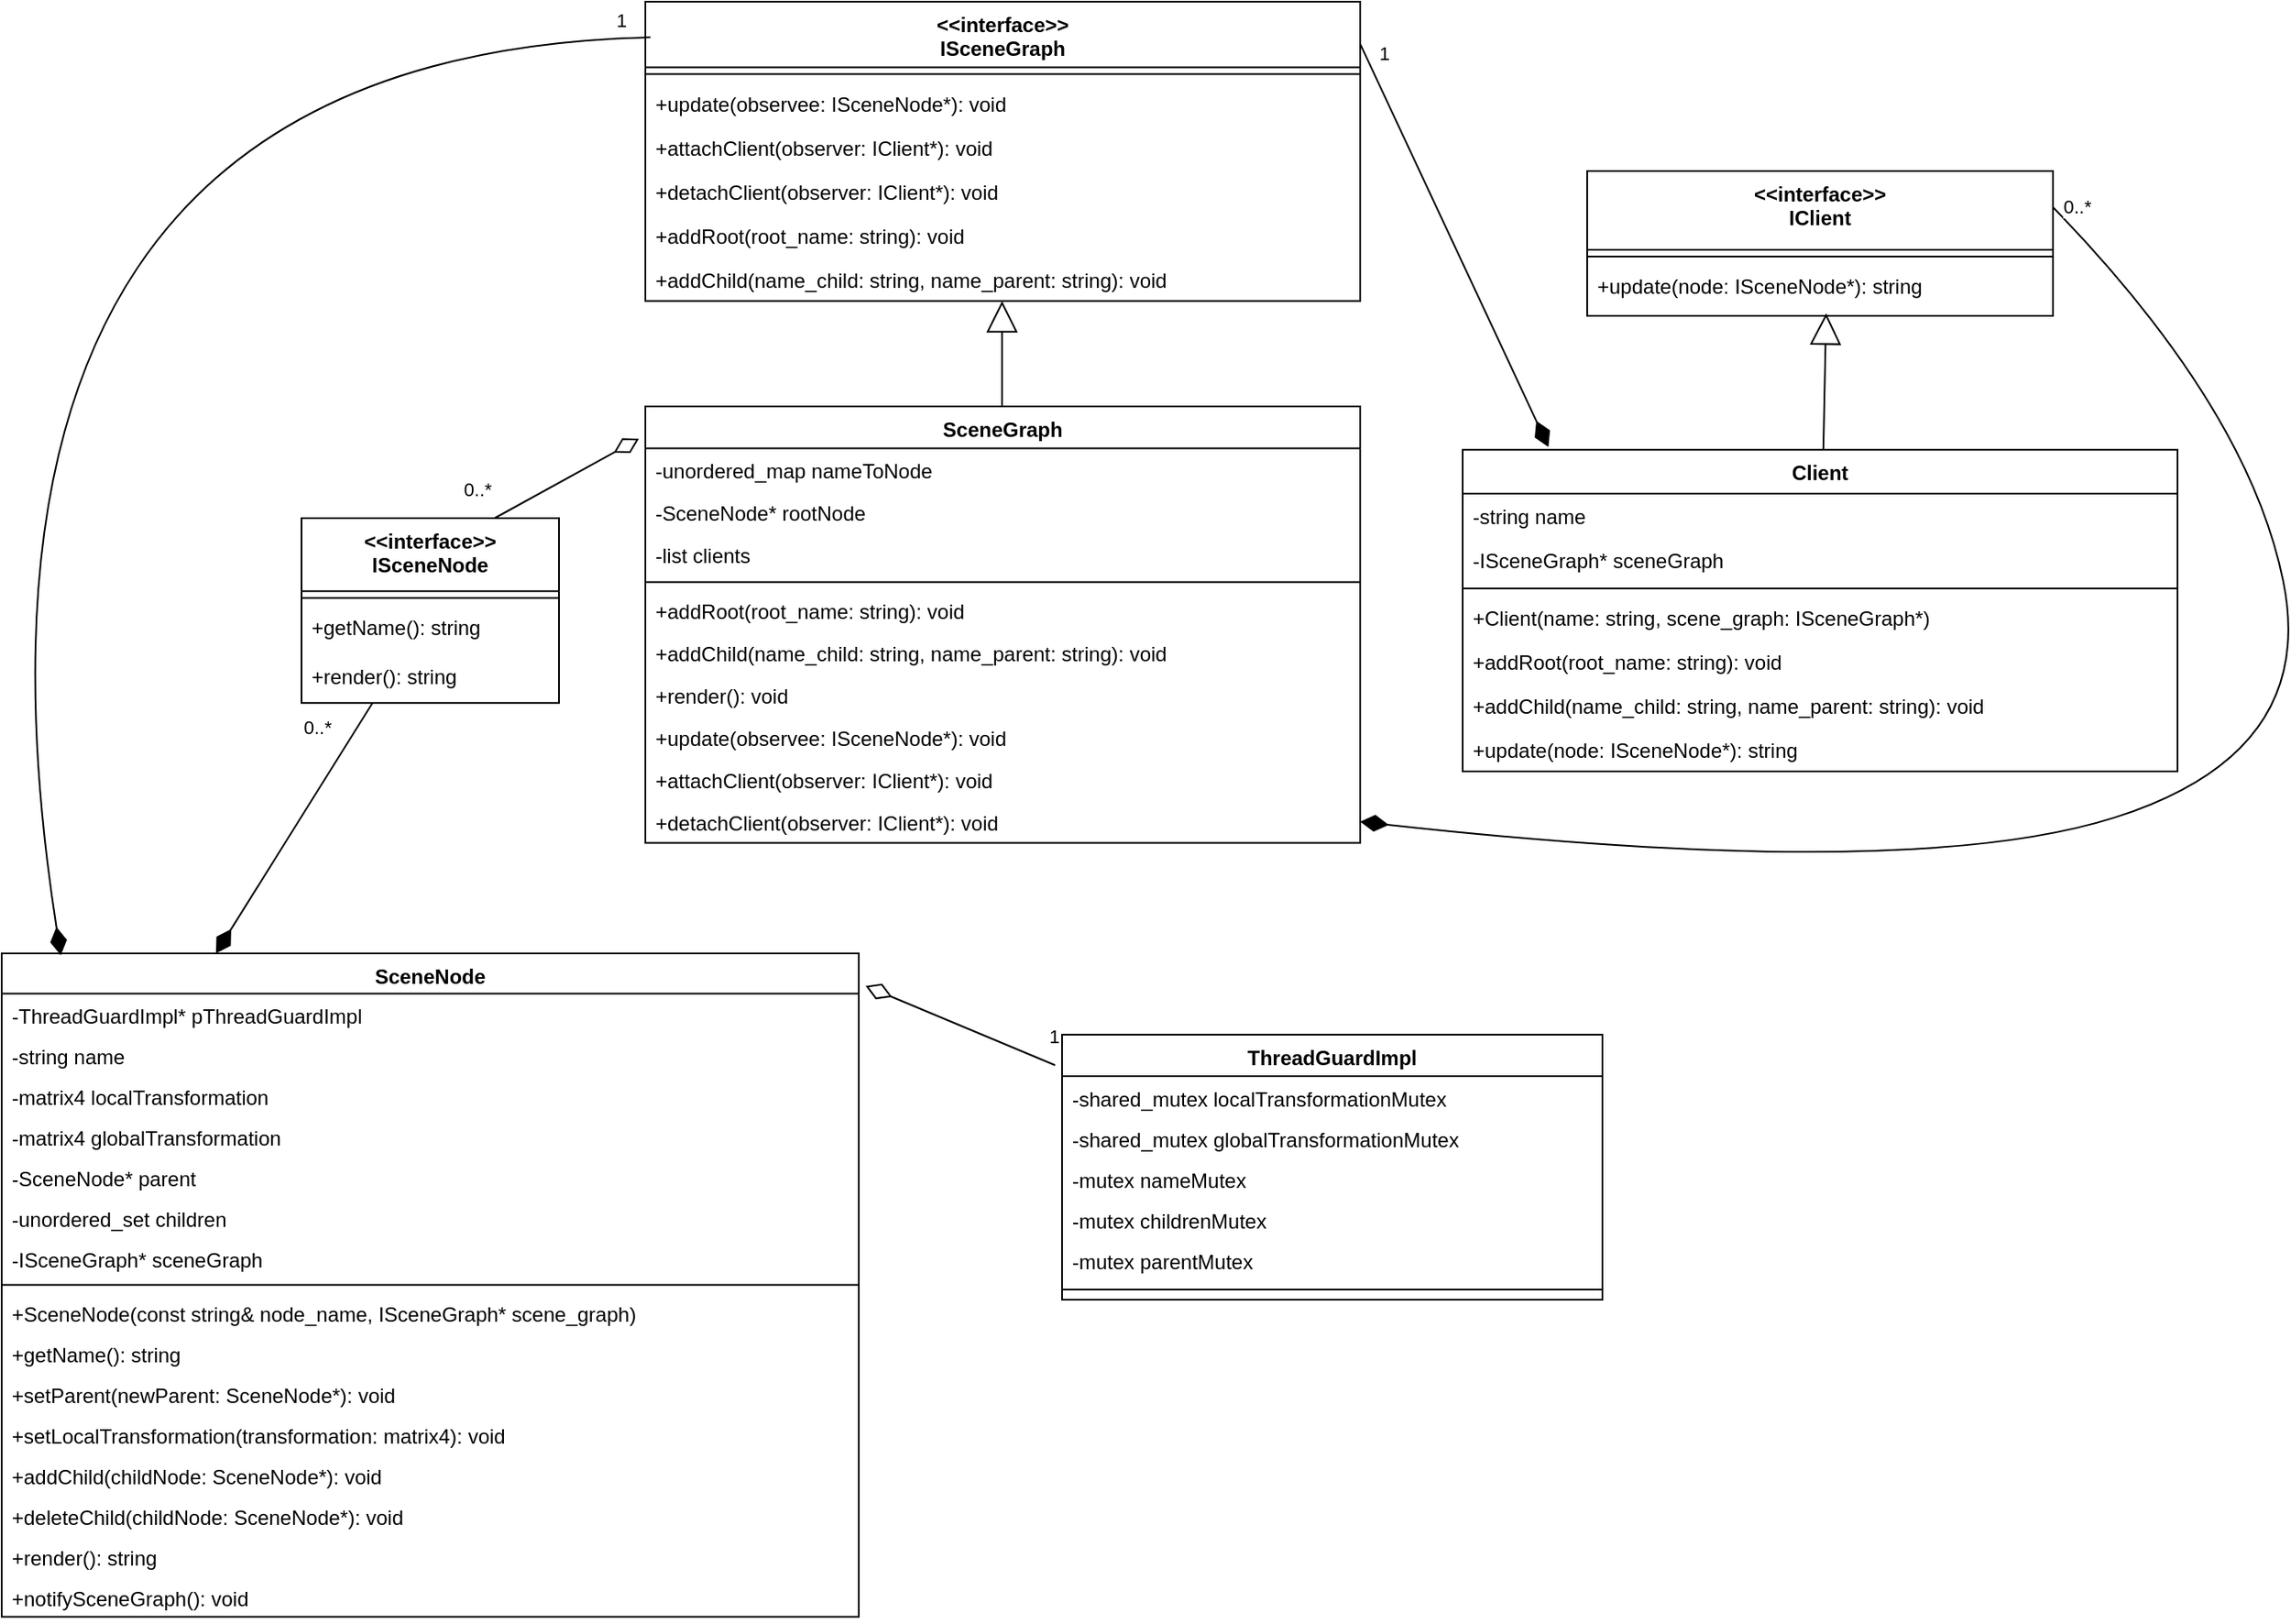 <mxfile version="24.0.4" type="google">
  <diagram id="C5RBs43oDa-KdzZeNtuy" name="Page-1">
    <mxGraphModel grid="1" page="1" gridSize="10" guides="1" tooltips="1" connect="1" arrows="1" fold="1" pageScale="1" pageWidth="827" pageHeight="1169" math="0" shadow="0">
      <root>
        <mxCell id="WIyWlLk6GJQsqaUBKTNV-0" />
        <mxCell id="WIyWlLk6GJQsqaUBKTNV-1" parent="WIyWlLk6GJQsqaUBKTNV-0" />
        <mxCell id="CwtzLpmpygIa4Q22wbx1-0" value="&lt;&lt;interface&gt;&gt;&#xa;ISceneNode" style="swimlane;fontStyle=1;align=center;verticalAlign=top;childLayout=stackLayout;horizontal=1;startSize=43.125;horizontalStack=0;resizeParent=1;resizeParentMax=0;resizeLast=0;collapsible=0;marginBottom=0;" vertex="1" parent="WIyWlLk6GJQsqaUBKTNV-1">
          <mxGeometry x="171" y="325" width="152" height="109.125" as="geometry" />
        </mxCell>
        <mxCell id="CwtzLpmpygIa4Q22wbx1-1" style="line;strokeWidth=1;fillColor=none;align=left;verticalAlign=middle;spacingTop=-1;spacingLeft=3;spacingRight=3;rotatable=0;labelPosition=right;points=[];portConstraint=eastwest;strokeColor=inherit;" vertex="1" parent="CwtzLpmpygIa4Q22wbx1-0">
          <mxGeometry y="43.125" width="152" height="8" as="geometry" />
        </mxCell>
        <mxCell id="CwtzLpmpygIa4Q22wbx1-2" value="+getName(): string" style="text;strokeColor=none;fillColor=none;align=left;verticalAlign=top;spacingLeft=4;spacingRight=4;overflow=hidden;rotatable=0;points=[[0,0.5],[1,0.5]];portConstraint=eastwest;" vertex="1" parent="CwtzLpmpygIa4Q22wbx1-0">
          <mxGeometry y="51.125" width="152" height="29" as="geometry" />
        </mxCell>
        <mxCell id="CwtzLpmpygIa4Q22wbx1-3" value="+render(): string" style="text;strokeColor=none;fillColor=none;align=left;verticalAlign=top;spacingLeft=4;spacingRight=4;overflow=hidden;rotatable=0;points=[[0,0.5],[1,0.5]];portConstraint=eastwest;" vertex="1" parent="CwtzLpmpygIa4Q22wbx1-0">
          <mxGeometry y="80.125" width="152" height="29" as="geometry" />
        </mxCell>
        <mxCell id="CwtzLpmpygIa4Q22wbx1-4" value="SceneNode" style="swimlane;fontStyle=1;align=center;verticalAlign=top;childLayout=stackLayout;horizontal=1;startSize=23.688;horizontalStack=0;resizeParent=1;resizeParentMax=0;resizeLast=0;collapsible=0;marginBottom=0;" vertex="1" parent="WIyWlLk6GJQsqaUBKTNV-1">
          <mxGeometry x="-6" y="582" width="506" height="391.688" as="geometry" />
        </mxCell>
        <mxCell id="CwtzLpmpygIa4Q22wbx1-5" value="-ThreadGuardImpl* pThreadGuardImpl" style="text;strokeColor=none;fillColor=none;align=left;verticalAlign=top;spacingLeft=4;spacingRight=4;overflow=hidden;rotatable=0;points=[[0,0.5],[1,0.5]];portConstraint=eastwest;" vertex="1" parent="CwtzLpmpygIa4Q22wbx1-4">
          <mxGeometry y="23.688" width="506" height="24" as="geometry" />
        </mxCell>
        <mxCell id="CwtzLpmpygIa4Q22wbx1-6" value="-string name" style="text;strokeColor=none;fillColor=none;align=left;verticalAlign=top;spacingLeft=4;spacingRight=4;overflow=hidden;rotatable=0;points=[[0,0.5],[1,0.5]];portConstraint=eastwest;" vertex="1" parent="CwtzLpmpygIa4Q22wbx1-4">
          <mxGeometry y="47.688" width="506" height="24" as="geometry" />
        </mxCell>
        <mxCell id="CwtzLpmpygIa4Q22wbx1-7" value="-matrix4 localTransformation" style="text;strokeColor=none;fillColor=none;align=left;verticalAlign=top;spacingLeft=4;spacingRight=4;overflow=hidden;rotatable=0;points=[[0,0.5],[1,0.5]];portConstraint=eastwest;" vertex="1" parent="CwtzLpmpygIa4Q22wbx1-4">
          <mxGeometry y="71.688" width="506" height="24" as="geometry" />
        </mxCell>
        <mxCell id="CwtzLpmpygIa4Q22wbx1-8" value="-matrix4 globalTransformation" style="text;strokeColor=none;fillColor=none;align=left;verticalAlign=top;spacingLeft=4;spacingRight=4;overflow=hidden;rotatable=0;points=[[0,0.5],[1,0.5]];portConstraint=eastwest;" vertex="1" parent="CwtzLpmpygIa4Q22wbx1-4">
          <mxGeometry y="95.688" width="506" height="24" as="geometry" />
        </mxCell>
        <mxCell id="CwtzLpmpygIa4Q22wbx1-9" value="-SceneNode* parent" style="text;strokeColor=none;fillColor=none;align=left;verticalAlign=top;spacingLeft=4;spacingRight=4;overflow=hidden;rotatable=0;points=[[0,0.5],[1,0.5]];portConstraint=eastwest;" vertex="1" parent="CwtzLpmpygIa4Q22wbx1-4">
          <mxGeometry y="119.688" width="506" height="24" as="geometry" />
        </mxCell>
        <mxCell id="CwtzLpmpygIa4Q22wbx1-10" value="-unordered_set children" style="text;strokeColor=none;fillColor=none;align=left;verticalAlign=top;spacingLeft=4;spacingRight=4;overflow=hidden;rotatable=0;points=[[0,0.5],[1,0.5]];portConstraint=eastwest;" vertex="1" parent="CwtzLpmpygIa4Q22wbx1-4">
          <mxGeometry y="143.688" width="506" height="24" as="geometry" />
        </mxCell>
        <mxCell id="CwtzLpmpygIa4Q22wbx1-11" value="-ISceneGraph* sceneGraph" style="text;strokeColor=none;fillColor=none;align=left;verticalAlign=top;spacingLeft=4;spacingRight=4;overflow=hidden;rotatable=0;points=[[0,0.5],[1,0.5]];portConstraint=eastwest;" vertex="1" parent="CwtzLpmpygIa4Q22wbx1-4">
          <mxGeometry y="167.688" width="506" height="24" as="geometry" />
        </mxCell>
        <mxCell id="CwtzLpmpygIa4Q22wbx1-12" style="line;strokeWidth=1;fillColor=none;align=left;verticalAlign=middle;spacingTop=-1;spacingLeft=3;spacingRight=3;rotatable=0;labelPosition=right;points=[];portConstraint=eastwest;strokeColor=inherit;" vertex="1" parent="CwtzLpmpygIa4Q22wbx1-4">
          <mxGeometry y="191.688" width="506" height="8" as="geometry" />
        </mxCell>
        <mxCell id="CwtzLpmpygIa4Q22wbx1-13" value="+SceneNode(const string&amp; node_name, ISceneGraph* scene_graph)" style="text;strokeColor=none;fillColor=none;align=left;verticalAlign=top;spacingLeft=4;spacingRight=4;overflow=hidden;rotatable=0;points=[[0,0.5],[1,0.5]];portConstraint=eastwest;" vertex="1" parent="CwtzLpmpygIa4Q22wbx1-4">
          <mxGeometry y="199.688" width="506" height="24" as="geometry" />
        </mxCell>
        <mxCell id="CwtzLpmpygIa4Q22wbx1-14" value="+getName(): string" style="text;strokeColor=none;fillColor=none;align=left;verticalAlign=top;spacingLeft=4;spacingRight=4;overflow=hidden;rotatable=0;points=[[0,0.5],[1,0.5]];portConstraint=eastwest;" vertex="1" parent="CwtzLpmpygIa4Q22wbx1-4">
          <mxGeometry y="223.688" width="506" height="24" as="geometry" />
        </mxCell>
        <mxCell id="CwtzLpmpygIa4Q22wbx1-15" value="+setParent(newParent: SceneNode*): void" style="text;strokeColor=none;fillColor=none;align=left;verticalAlign=top;spacingLeft=4;spacingRight=4;overflow=hidden;rotatable=0;points=[[0,0.5],[1,0.5]];portConstraint=eastwest;" vertex="1" parent="CwtzLpmpygIa4Q22wbx1-4">
          <mxGeometry y="247.688" width="506" height="24" as="geometry" />
        </mxCell>
        <mxCell id="CwtzLpmpygIa4Q22wbx1-16" value="+setLocalTransformation(transformation: matrix4): void" style="text;strokeColor=none;fillColor=none;align=left;verticalAlign=top;spacingLeft=4;spacingRight=4;overflow=hidden;rotatable=0;points=[[0,0.5],[1,0.5]];portConstraint=eastwest;" vertex="1" parent="CwtzLpmpygIa4Q22wbx1-4">
          <mxGeometry y="271.688" width="506" height="24" as="geometry" />
        </mxCell>
        <mxCell id="CwtzLpmpygIa4Q22wbx1-17" value="+addChild(childNode: SceneNode*): void" style="text;strokeColor=none;fillColor=none;align=left;verticalAlign=top;spacingLeft=4;spacingRight=4;overflow=hidden;rotatable=0;points=[[0,0.5],[1,0.5]];portConstraint=eastwest;" vertex="1" parent="CwtzLpmpygIa4Q22wbx1-4">
          <mxGeometry y="295.688" width="506" height="24" as="geometry" />
        </mxCell>
        <mxCell id="CwtzLpmpygIa4Q22wbx1-18" value="+deleteChild(childNode: SceneNode*): void" style="text;strokeColor=none;fillColor=none;align=left;verticalAlign=top;spacingLeft=4;spacingRight=4;overflow=hidden;rotatable=0;points=[[0,0.5],[1,0.5]];portConstraint=eastwest;" vertex="1" parent="CwtzLpmpygIa4Q22wbx1-4">
          <mxGeometry y="319.688" width="506" height="24" as="geometry" />
        </mxCell>
        <mxCell id="CwtzLpmpygIa4Q22wbx1-19" value="+render(): string" style="text;strokeColor=none;fillColor=none;align=left;verticalAlign=top;spacingLeft=4;spacingRight=4;overflow=hidden;rotatable=0;points=[[0,0.5],[1,0.5]];portConstraint=eastwest;" vertex="1" parent="CwtzLpmpygIa4Q22wbx1-4">
          <mxGeometry y="343.688" width="506" height="24" as="geometry" />
        </mxCell>
        <mxCell id="CwtzLpmpygIa4Q22wbx1-20" value="+notifySceneGraph(): void" style="text;strokeColor=none;fillColor=none;align=left;verticalAlign=top;spacingLeft=4;spacingRight=4;overflow=hidden;rotatable=0;points=[[0,0.5],[1,0.5]];portConstraint=eastwest;" vertex="1" parent="CwtzLpmpygIa4Q22wbx1-4">
          <mxGeometry y="367.688" width="506" height="24" as="geometry" />
        </mxCell>
        <mxCell id="CwtzLpmpygIa4Q22wbx1-21" value="ThreadGuardImpl" style="swimlane;fontStyle=1;align=center;verticalAlign=top;childLayout=stackLayout;horizontal=1;startSize=24.462;horizontalStack=0;resizeParent=1;resizeParentMax=0;resizeLast=0;collapsible=0;marginBottom=0;" vertex="1" parent="WIyWlLk6GJQsqaUBKTNV-1">
          <mxGeometry x="620" y="630" width="319" height="156.462" as="geometry" />
        </mxCell>
        <mxCell id="CwtzLpmpygIa4Q22wbx1-22" value="-shared_mutex localTransformationMutex" style="text;strokeColor=none;fillColor=none;align=left;verticalAlign=top;spacingLeft=4;spacingRight=4;overflow=hidden;rotatable=0;points=[[0,0.5],[1,0.5]];portConstraint=eastwest;" vertex="1" parent="CwtzLpmpygIa4Q22wbx1-21">
          <mxGeometry y="24.462" width="319" height="24" as="geometry" />
        </mxCell>
        <mxCell id="CwtzLpmpygIa4Q22wbx1-23" value="-shared_mutex globalTransformationMutex" style="text;strokeColor=none;fillColor=none;align=left;verticalAlign=top;spacingLeft=4;spacingRight=4;overflow=hidden;rotatable=0;points=[[0,0.5],[1,0.5]];portConstraint=eastwest;" vertex="1" parent="CwtzLpmpygIa4Q22wbx1-21">
          <mxGeometry y="48.462" width="319" height="24" as="geometry" />
        </mxCell>
        <mxCell id="CwtzLpmpygIa4Q22wbx1-24" value="-mutex nameMutex" style="text;strokeColor=none;fillColor=none;align=left;verticalAlign=top;spacingLeft=4;spacingRight=4;overflow=hidden;rotatable=0;points=[[0,0.5],[1,0.5]];portConstraint=eastwest;" vertex="1" parent="CwtzLpmpygIa4Q22wbx1-21">
          <mxGeometry y="72.462" width="319" height="24" as="geometry" />
        </mxCell>
        <mxCell id="CwtzLpmpygIa4Q22wbx1-25" value="-mutex childrenMutex" style="text;strokeColor=none;fillColor=none;align=left;verticalAlign=top;spacingLeft=4;spacingRight=4;overflow=hidden;rotatable=0;points=[[0,0.5],[1,0.5]];portConstraint=eastwest;" vertex="1" parent="CwtzLpmpygIa4Q22wbx1-21">
          <mxGeometry y="96.462" width="319" height="24" as="geometry" />
        </mxCell>
        <mxCell id="CwtzLpmpygIa4Q22wbx1-26" value="-mutex parentMutex" style="text;strokeColor=none;fillColor=none;align=left;verticalAlign=top;spacingLeft=4;spacingRight=4;overflow=hidden;rotatable=0;points=[[0,0.5],[1,0.5]];portConstraint=eastwest;" vertex="1" parent="CwtzLpmpygIa4Q22wbx1-21">
          <mxGeometry y="120.462" width="319" height="24" as="geometry" />
        </mxCell>
        <mxCell id="CwtzLpmpygIa4Q22wbx1-27" style="line;strokeWidth=1;fillColor=none;align=left;verticalAlign=middle;spacingTop=-1;spacingLeft=3;spacingRight=3;rotatable=0;labelPosition=right;points=[];portConstraint=eastwest;strokeColor=inherit;" vertex="1" parent="CwtzLpmpygIa4Q22wbx1-21">
          <mxGeometry y="144.462" width="319" height="12" as="geometry" />
        </mxCell>
        <mxCell id="CwtzLpmpygIa4Q22wbx1-28" value="&lt;&lt;interface&gt;&gt;&#xa;ISceneGraph" style="swimlane;fontStyle=1;align=center;verticalAlign=top;childLayout=stackLayout;horizontal=1;startSize=38.786;horizontalStack=0;resizeParent=1;resizeParentMax=0;resizeLast=0;collapsible=0;marginBottom=0;" vertex="1" parent="WIyWlLk6GJQsqaUBKTNV-1">
          <mxGeometry x="374" y="20" width="422" height="176.786" as="geometry" />
        </mxCell>
        <mxCell id="CwtzLpmpygIa4Q22wbx1-29" style="line;strokeWidth=1;fillColor=none;align=left;verticalAlign=middle;spacingTop=-1;spacingLeft=3;spacingRight=3;rotatable=0;labelPosition=right;points=[];portConstraint=eastwest;strokeColor=inherit;" vertex="1" parent="CwtzLpmpygIa4Q22wbx1-28">
          <mxGeometry y="38.786" width="422" height="8" as="geometry" />
        </mxCell>
        <mxCell id="CwtzLpmpygIa4Q22wbx1-30" value="+update(observee: ISceneNode*): void" style="text;strokeColor=none;fillColor=none;align=left;verticalAlign=top;spacingLeft=4;spacingRight=4;overflow=hidden;rotatable=0;points=[[0,0.5],[1,0.5]];portConstraint=eastwest;" vertex="1" parent="CwtzLpmpygIa4Q22wbx1-28">
          <mxGeometry y="46.786" width="422" height="26" as="geometry" />
        </mxCell>
        <mxCell id="CwtzLpmpygIa4Q22wbx1-31" value="+attachClient(observer: IClient*): void" style="text;strokeColor=none;fillColor=none;align=left;verticalAlign=top;spacingLeft=4;spacingRight=4;overflow=hidden;rotatable=0;points=[[0,0.5],[1,0.5]];portConstraint=eastwest;" vertex="1" parent="CwtzLpmpygIa4Q22wbx1-28">
          <mxGeometry y="72.786" width="422" height="26" as="geometry" />
        </mxCell>
        <mxCell id="CwtzLpmpygIa4Q22wbx1-32" value="+detachClient(observer: IClient*): void" style="text;strokeColor=none;fillColor=none;align=left;verticalAlign=top;spacingLeft=4;spacingRight=4;overflow=hidden;rotatable=0;points=[[0,0.5],[1,0.5]];portConstraint=eastwest;" vertex="1" parent="CwtzLpmpygIa4Q22wbx1-28">
          <mxGeometry y="98.786" width="422" height="26" as="geometry" />
        </mxCell>
        <mxCell id="CwtzLpmpygIa4Q22wbx1-33" value="+addRoot(root_name: string): void" style="text;strokeColor=none;fillColor=none;align=left;verticalAlign=top;spacingLeft=4;spacingRight=4;overflow=hidden;rotatable=0;points=[[0,0.5],[1,0.5]];portConstraint=eastwest;" vertex="1" parent="CwtzLpmpygIa4Q22wbx1-28">
          <mxGeometry y="124.786" width="422" height="26" as="geometry" />
        </mxCell>
        <mxCell id="CwtzLpmpygIa4Q22wbx1-34" value="+addChild(name_child: string, name_parent: string): void" style="text;strokeColor=none;fillColor=none;align=left;verticalAlign=top;spacingLeft=4;spacingRight=4;overflow=hidden;rotatable=0;points=[[0,0.5],[1,0.5]];portConstraint=eastwest;" vertex="1" parent="CwtzLpmpygIa4Q22wbx1-28">
          <mxGeometry y="150.786" width="422" height="26" as="geometry" />
        </mxCell>
        <mxCell id="CwtzLpmpygIa4Q22wbx1-35" value="SceneGraph" style="swimlane;fontStyle=1;align=center;verticalAlign=top;childLayout=stackLayout;horizontal=1;startSize=24.7;horizontalStack=0;resizeParent=1;resizeParentMax=0;resizeLast=0;collapsible=0;marginBottom=0;" vertex="1" parent="WIyWlLk6GJQsqaUBKTNV-1">
          <mxGeometry x="374" y="259" width="422" height="257.7" as="geometry" />
        </mxCell>
        <mxCell id="CwtzLpmpygIa4Q22wbx1-36" value="-unordered_map nameToNode" style="text;strokeColor=none;fillColor=none;align=left;verticalAlign=top;spacingLeft=4;spacingRight=4;overflow=hidden;rotatable=0;points=[[0,0.5],[1,0.5]];portConstraint=eastwest;" vertex="1" parent="CwtzLpmpygIa4Q22wbx1-35">
          <mxGeometry y="24.7" width="422" height="25" as="geometry" />
        </mxCell>
        <mxCell id="CwtzLpmpygIa4Q22wbx1-37" value="-SceneNode* rootNode" style="text;strokeColor=none;fillColor=none;align=left;verticalAlign=top;spacingLeft=4;spacingRight=4;overflow=hidden;rotatable=0;points=[[0,0.5],[1,0.5]];portConstraint=eastwest;" vertex="1" parent="CwtzLpmpygIa4Q22wbx1-35">
          <mxGeometry y="49.7" width="422" height="25" as="geometry" />
        </mxCell>
        <mxCell id="CwtzLpmpygIa4Q22wbx1-38" value="-list clients" style="text;strokeColor=none;fillColor=none;align=left;verticalAlign=top;spacingLeft=4;spacingRight=4;overflow=hidden;rotatable=0;points=[[0,0.5],[1,0.5]];portConstraint=eastwest;" vertex="1" parent="CwtzLpmpygIa4Q22wbx1-35">
          <mxGeometry y="74.7" width="422" height="25" as="geometry" />
        </mxCell>
        <mxCell id="CwtzLpmpygIa4Q22wbx1-39" style="line;strokeWidth=1;fillColor=none;align=left;verticalAlign=middle;spacingTop=-1;spacingLeft=3;spacingRight=3;rotatable=0;labelPosition=right;points=[];portConstraint=eastwest;strokeColor=inherit;" vertex="1" parent="CwtzLpmpygIa4Q22wbx1-35">
          <mxGeometry y="99.7" width="422" height="8" as="geometry" />
        </mxCell>
        <mxCell id="CwtzLpmpygIa4Q22wbx1-40" value="+addRoot(root_name: string): void" style="text;strokeColor=none;fillColor=none;align=left;verticalAlign=top;spacingLeft=4;spacingRight=4;overflow=hidden;rotatable=0;points=[[0,0.5],[1,0.5]];portConstraint=eastwest;" vertex="1" parent="CwtzLpmpygIa4Q22wbx1-35">
          <mxGeometry y="107.7" width="422" height="25" as="geometry" />
        </mxCell>
        <mxCell id="CwtzLpmpygIa4Q22wbx1-41" value="+addChild(name_child: string, name_parent: string): void" style="text;strokeColor=none;fillColor=none;align=left;verticalAlign=top;spacingLeft=4;spacingRight=4;overflow=hidden;rotatable=0;points=[[0,0.5],[1,0.5]];portConstraint=eastwest;" vertex="1" parent="CwtzLpmpygIa4Q22wbx1-35">
          <mxGeometry y="132.7" width="422" height="25" as="geometry" />
        </mxCell>
        <mxCell id="CwtzLpmpygIa4Q22wbx1-42" value="+render(): void" style="text;strokeColor=none;fillColor=none;align=left;verticalAlign=top;spacingLeft=4;spacingRight=4;overflow=hidden;rotatable=0;points=[[0,0.5],[1,0.5]];portConstraint=eastwest;" vertex="1" parent="CwtzLpmpygIa4Q22wbx1-35">
          <mxGeometry y="157.7" width="422" height="25" as="geometry" />
        </mxCell>
        <mxCell id="CwtzLpmpygIa4Q22wbx1-43" value="+update(observee: ISceneNode*): void" style="text;strokeColor=none;fillColor=none;align=left;verticalAlign=top;spacingLeft=4;spacingRight=4;overflow=hidden;rotatable=0;points=[[0,0.5],[1,0.5]];portConstraint=eastwest;" vertex="1" parent="CwtzLpmpygIa4Q22wbx1-35">
          <mxGeometry y="182.7" width="422" height="25" as="geometry" />
        </mxCell>
        <mxCell id="CwtzLpmpygIa4Q22wbx1-44" value="+attachClient(observer: IClient*): void" style="text;strokeColor=none;fillColor=none;align=left;verticalAlign=top;spacingLeft=4;spacingRight=4;overflow=hidden;rotatable=0;points=[[0,0.5],[1,0.5]];portConstraint=eastwest;" vertex="1" parent="CwtzLpmpygIa4Q22wbx1-35">
          <mxGeometry y="207.7" width="422" height="25" as="geometry" />
        </mxCell>
        <mxCell id="CwtzLpmpygIa4Q22wbx1-45" value="+detachClient(observer: IClient*): void" style="text;strokeColor=none;fillColor=none;align=left;verticalAlign=top;spacingLeft=4;spacingRight=4;overflow=hidden;rotatable=0;points=[[0,0.5],[1,0.5]];portConstraint=eastwest;" vertex="1" parent="CwtzLpmpygIa4Q22wbx1-35">
          <mxGeometry y="232.7" width="422" height="25" as="geometry" />
        </mxCell>
        <mxCell id="CwtzLpmpygIa4Q22wbx1-46" value="&lt;&lt;interface&gt;&gt;&#xa;IClient" style="swimlane;fontStyle=1;align=center;verticalAlign=top;childLayout=stackLayout;horizontal=1;startSize=46.5;horizontalStack=0;resizeParent=1;resizeParentMax=0;resizeLast=0;collapsible=0;marginBottom=0;" vertex="1" parent="WIyWlLk6GJQsqaUBKTNV-1">
          <mxGeometry x="930" y="120" width="275" height="85.5" as="geometry" />
        </mxCell>
        <mxCell id="CwtzLpmpygIa4Q22wbx1-47" style="line;strokeWidth=1;fillColor=none;align=left;verticalAlign=middle;spacingTop=-1;spacingLeft=3;spacingRight=3;rotatable=0;labelPosition=right;points=[];portConstraint=eastwest;strokeColor=inherit;" vertex="1" parent="CwtzLpmpygIa4Q22wbx1-46">
          <mxGeometry y="46.5" width="275" height="8" as="geometry" />
        </mxCell>
        <mxCell id="CwtzLpmpygIa4Q22wbx1-48" value="+update(node: ISceneNode*): string" style="text;strokeColor=none;fillColor=none;align=left;verticalAlign=top;spacingLeft=4;spacingRight=4;overflow=hidden;rotatable=0;points=[[0,0.5],[1,0.5]];portConstraint=eastwest;" vertex="1" parent="CwtzLpmpygIa4Q22wbx1-46">
          <mxGeometry y="54.5" width="275" height="31" as="geometry" />
        </mxCell>
        <mxCell id="CwtzLpmpygIa4Q22wbx1-49" value="Client" style="swimlane;fontStyle=1;align=center;verticalAlign=top;childLayout=stackLayout;horizontal=1;startSize=25.857;horizontalStack=0;resizeParent=1;resizeParentMax=0;resizeLast=0;collapsible=0;marginBottom=0;" vertex="1" parent="WIyWlLk6GJQsqaUBKTNV-1">
          <mxGeometry x="856.5" y="284.63" width="422" height="189.857" as="geometry" />
        </mxCell>
        <mxCell id="CwtzLpmpygIa4Q22wbx1-50" value="-string name" style="text;strokeColor=none;fillColor=none;align=left;verticalAlign=top;spacingLeft=4;spacingRight=4;overflow=hidden;rotatable=0;points=[[0,0.5],[1,0.5]];portConstraint=eastwest;" vertex="1" parent="CwtzLpmpygIa4Q22wbx1-49">
          <mxGeometry y="25.857" width="422" height="26" as="geometry" />
        </mxCell>
        <mxCell id="CwtzLpmpygIa4Q22wbx1-51" value="-ISceneGraph* sceneGraph" style="text;strokeColor=none;fillColor=none;align=left;verticalAlign=top;spacingLeft=4;spacingRight=4;overflow=hidden;rotatable=0;points=[[0,0.5],[1,0.5]];portConstraint=eastwest;" vertex="1" parent="CwtzLpmpygIa4Q22wbx1-49">
          <mxGeometry y="51.857" width="422" height="26" as="geometry" />
        </mxCell>
        <mxCell id="CwtzLpmpygIa4Q22wbx1-52" style="line;strokeWidth=1;fillColor=none;align=left;verticalAlign=middle;spacingTop=-1;spacingLeft=3;spacingRight=3;rotatable=0;labelPosition=right;points=[];portConstraint=eastwest;strokeColor=inherit;" vertex="1" parent="CwtzLpmpygIa4Q22wbx1-49">
          <mxGeometry y="77.857" width="422" height="8" as="geometry" />
        </mxCell>
        <mxCell id="CwtzLpmpygIa4Q22wbx1-53" value="+Client(name: string, scene_graph: ISceneGraph*)" style="text;strokeColor=none;fillColor=none;align=left;verticalAlign=top;spacingLeft=4;spacingRight=4;overflow=hidden;rotatable=0;points=[[0,0.5],[1,0.5]];portConstraint=eastwest;" vertex="1" parent="CwtzLpmpygIa4Q22wbx1-49">
          <mxGeometry y="85.857" width="422" height="26" as="geometry" />
        </mxCell>
        <mxCell id="CwtzLpmpygIa4Q22wbx1-54" value="+addRoot(root_name: string): void" style="text;strokeColor=none;fillColor=none;align=left;verticalAlign=top;spacingLeft=4;spacingRight=4;overflow=hidden;rotatable=0;points=[[0,0.5],[1,0.5]];portConstraint=eastwest;" vertex="1" parent="CwtzLpmpygIa4Q22wbx1-49">
          <mxGeometry y="111.857" width="422" height="26" as="geometry" />
        </mxCell>
        <mxCell id="CwtzLpmpygIa4Q22wbx1-55" value="+addChild(name_child: string, name_parent: string): void" style="text;strokeColor=none;fillColor=none;align=left;verticalAlign=top;spacingLeft=4;spacingRight=4;overflow=hidden;rotatable=0;points=[[0,0.5],[1,0.5]];portConstraint=eastwest;" vertex="1" parent="CwtzLpmpygIa4Q22wbx1-49">
          <mxGeometry y="137.857" width="422" height="26" as="geometry" />
        </mxCell>
        <mxCell id="CwtzLpmpygIa4Q22wbx1-56" value="+update(node: ISceneNode*): string" style="text;strokeColor=none;fillColor=none;align=left;verticalAlign=top;spacingLeft=4;spacingRight=4;overflow=hidden;rotatable=0;points=[[0,0.5],[1,0.5]];portConstraint=eastwest;" vertex="1" parent="CwtzLpmpygIa4Q22wbx1-49">
          <mxGeometry y="163.857" width="422" height="26" as="geometry" />
        </mxCell>
        <mxCell id="CwtzLpmpygIa4Q22wbx1-57" value="" style="curved=1;startArrow=none;startSize=16;startFill=0;endArrow=diamondThin;exitX=1;exitY=0.25;entryX=1;entryY=0.5;rounded=0;exitDx=0;exitDy=0;entryDx=0;entryDy=0;endFill=1;endSize=14;" edge="1" parent="WIyWlLk6GJQsqaUBKTNV-1" source="CwtzLpmpygIa4Q22wbx1-46" target="CwtzLpmpygIa4Q22wbx1-45">
          <mxGeometry relative="1" as="geometry">
            <Array as="points">
              <mxPoint x="1320" y="260" />
              <mxPoint x="1361.72" y="463.88" />
              <mxPoint x="1120" y="540" />
            </Array>
            <mxPoint x="1362.144" y="350.005" as="sourcePoint" />
            <mxPoint x="1339.998" y="497.88" as="targetPoint" />
          </mxGeometry>
        </mxCell>
        <mxCell id="_q7Aeo0tcAW8O8vFvkFk-61" value="0..*" style="edgeLabel;html=1;align=center;verticalAlign=middle;resizable=0;points=[];" connectable="0" vertex="1" parent="CwtzLpmpygIa4Q22wbx1-57">
          <mxGeometry x="0.068" y="5" relative="1" as="geometry">
            <mxPoint x="-15" y="-369" as="offset" />
          </mxGeometry>
        </mxCell>
        <mxCell id="CwtzLpmpygIa4Q22wbx1-58" value="" style="curved=1;startArrow=diamondThin;startSize=14;startFill=0;endArrow=none;endSize=12;entryX=-0.013;entryY=0.115;rounded=0;exitX=1.008;exitY=0.049;exitDx=0;exitDy=0;exitPerimeter=0;entryDx=0;entryDy=0;entryPerimeter=0;endFill=0;" edge="1" parent="WIyWlLk6GJQsqaUBKTNV-1" source="CwtzLpmpygIa4Q22wbx1-4" target="CwtzLpmpygIa4Q22wbx1-21">
          <mxGeometry relative="1" as="geometry">
            <Array as="points" />
            <mxPoint x="590" y="570" as="sourcePoint" />
          </mxGeometry>
        </mxCell>
        <mxCell id="_q7Aeo0tcAW8O8vFvkFk-59" value="1" style="edgeLabel;html=1;align=center;verticalAlign=middle;resizable=0;points=[];" connectable="0" vertex="1" parent="CwtzLpmpygIa4Q22wbx1-58">
          <mxGeometry x="0.322" y="3" relative="1" as="geometry">
            <mxPoint x="36" y="1" as="offset" />
          </mxGeometry>
        </mxCell>
        <mxCell id="CwtzLpmpygIa4Q22wbx1-59" value="" style="curved=1;startArrow=block;startSize=16;startFill=0;endArrow=none;exitX=0.499;exitY=1;entryX=0.499;entryY=0;rounded=0;" edge="1" parent="WIyWlLk6GJQsqaUBKTNV-1" source="CwtzLpmpygIa4Q22wbx1-28" target="CwtzLpmpygIa4Q22wbx1-35">
          <mxGeometry relative="1" as="geometry">
            <Array as="points" />
          </mxGeometry>
        </mxCell>
        <mxCell id="CwtzLpmpygIa4Q22wbx1-60" value="" style="startArrow=block;startSize=16;startFill=0;endArrow=none;rounded=0;exitX=0.513;exitY=0.952;exitDx=0;exitDy=0;exitPerimeter=0;" edge="1" parent="WIyWlLk6GJQsqaUBKTNV-1" source="CwtzLpmpygIa4Q22wbx1-48" target="CwtzLpmpygIa4Q22wbx1-49">
          <mxGeometry relative="1" as="geometry">
            <mxPoint x="1068" y="220" as="sourcePoint" />
          </mxGeometry>
        </mxCell>
        <mxCell id="CwtzLpmpygIa4Q22wbx1-61" value="0..*" style="startArrow=diamondThin;startSize=14;startFill=0;endArrow=none;exitX=-0.009;exitY=0.074;entryX=0.75;entryY=0;rounded=0;exitDx=0;exitDy=0;exitPerimeter=0;entryDx=0;entryDy=0;" edge="1" parent="WIyWlLk6GJQsqaUBKTNV-1" source="CwtzLpmpygIa4Q22wbx1-35" target="CwtzLpmpygIa4Q22wbx1-0">
          <mxGeometry x="1" y="-20" relative="1" as="geometry">
            <mxPoint as="offset" />
          </mxGeometry>
        </mxCell>
        <mxCell id="CwtzLpmpygIa4Q22wbx1-73" value="1" style="startArrow=diamondThin;startFill=1;endArrow=none;exitX=0.12;exitY=-0.009;rounded=0;endFill=0;exitDx=0;exitDy=0;exitPerimeter=0;endSize=14;startSize=14;entryX=1;entryY=0.141;entryDx=0;entryDy=0;entryPerimeter=0;" edge="1" parent="WIyWlLk6GJQsqaUBKTNV-1" source="CwtzLpmpygIa4Q22wbx1-49" target="CwtzLpmpygIa4Q22wbx1-28">
          <mxGeometry x="0.92" y="-11" relative="1" as="geometry">
            <mxPoint as="offset" />
            <mxPoint x="811" y="285" as="sourcePoint" />
            <mxPoint x="860" y="160" as="targetPoint" />
          </mxGeometry>
        </mxCell>
        <mxCell id="CwtzLpmpygIa4Q22wbx1-75" value="0..*" style="startArrow=diamondThin;startFill=1;endArrow=none;exitX=0.25;exitY=0;rounded=0;endFill=0;exitDx=0;exitDy=0;endSize=14;startSize=14;" edge="1" parent="WIyWlLk6GJQsqaUBKTNV-1" source="CwtzLpmpygIa4Q22wbx1-4" target="CwtzLpmpygIa4Q22wbx1-0">
          <mxGeometry x="0.667" y="20" relative="1" as="geometry">
            <mxPoint as="offset" />
            <mxPoint x="740" y="650" as="sourcePoint" />
            <mxPoint x="200" y="490" as="targetPoint" />
          </mxGeometry>
        </mxCell>
        <mxCell id="_q7Aeo0tcAW8O8vFvkFk-58" value="1" style="curved=1;startArrow=diamondThin;startSize=14;startFill=1;endArrow=none;exitX=0.069;exitY=0.003;entryX=0.007;entryY=0.119;rounded=0;entryDx=0;entryDy=0;entryPerimeter=0;exitDx=0;exitDy=0;exitPerimeter=0;" edge="1" parent="WIyWlLk6GJQsqaUBKTNV-1" source="CwtzLpmpygIa4Q22wbx1-4" target="CwtzLpmpygIa4Q22wbx1-28">
          <mxGeometry x="0.966" y="11" relative="1" as="geometry">
            <Array as="points">
              <mxPoint x="-54" y="51" />
            </Array>
            <mxPoint x="-90" y="20" as="sourcePoint" />
            <mxPoint x="63" y="184" as="targetPoint" />
            <mxPoint as="offset" />
          </mxGeometry>
        </mxCell>
      </root>
    </mxGraphModel>
  </diagram>
</mxfile>
